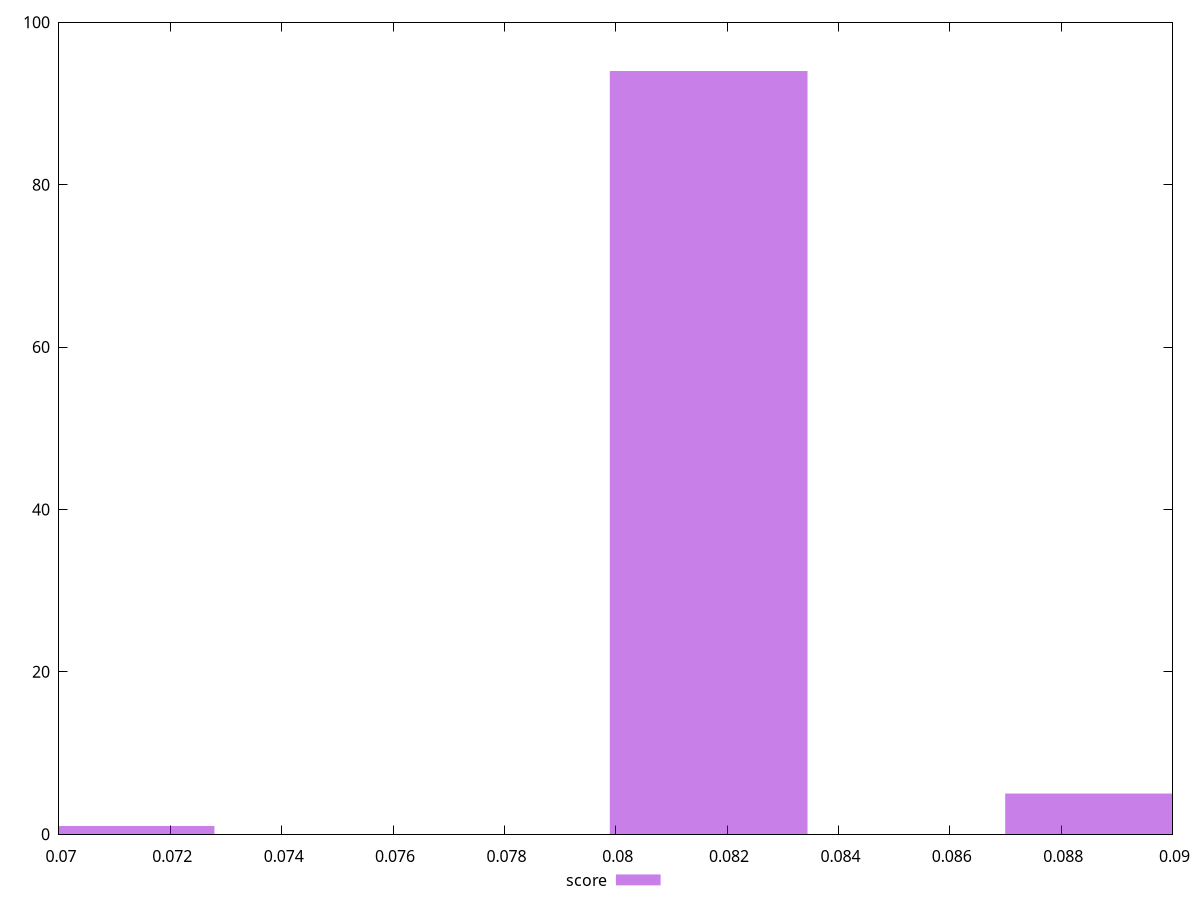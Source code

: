 reset

$score <<EOF
0.07101619753199422 1
0.08166862716179335 94
0.08877024691499276 5
EOF

set key outside below
set boxwidth 0.0035508098765997106
set xrange [0.07:0.09]
set yrange [0:100]
set trange [0:100]
set style fill transparent solid 0.5 noborder
set terminal svg size 640, 490 enhanced background rgb 'white'
set output "reports/report_00033_2021-03-01T14-23-16.841Z/interactive/samples/astro/score/histogram.svg"

plot $score title "score" with boxes

reset
